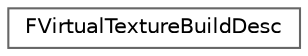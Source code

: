 digraph "Graphical Class Hierarchy"
{
 // INTERACTIVE_SVG=YES
 // LATEX_PDF_SIZE
  bgcolor="transparent";
  edge [fontname=Helvetica,fontsize=10,labelfontname=Helvetica,labelfontsize=10];
  node [fontname=Helvetica,fontsize=10,shape=box,height=0.2,width=0.4];
  rankdir="LR";
  Node0 [id="Node000000",label="FVirtualTextureBuildDesc",height=0.2,width=0.4,color="grey40", fillcolor="white", style="filled",URL="$d9/df1/structFVirtualTextureBuildDesc.html",tooltip="Description object used to build the contents of a UVirtualTextureBuilder."];
}
